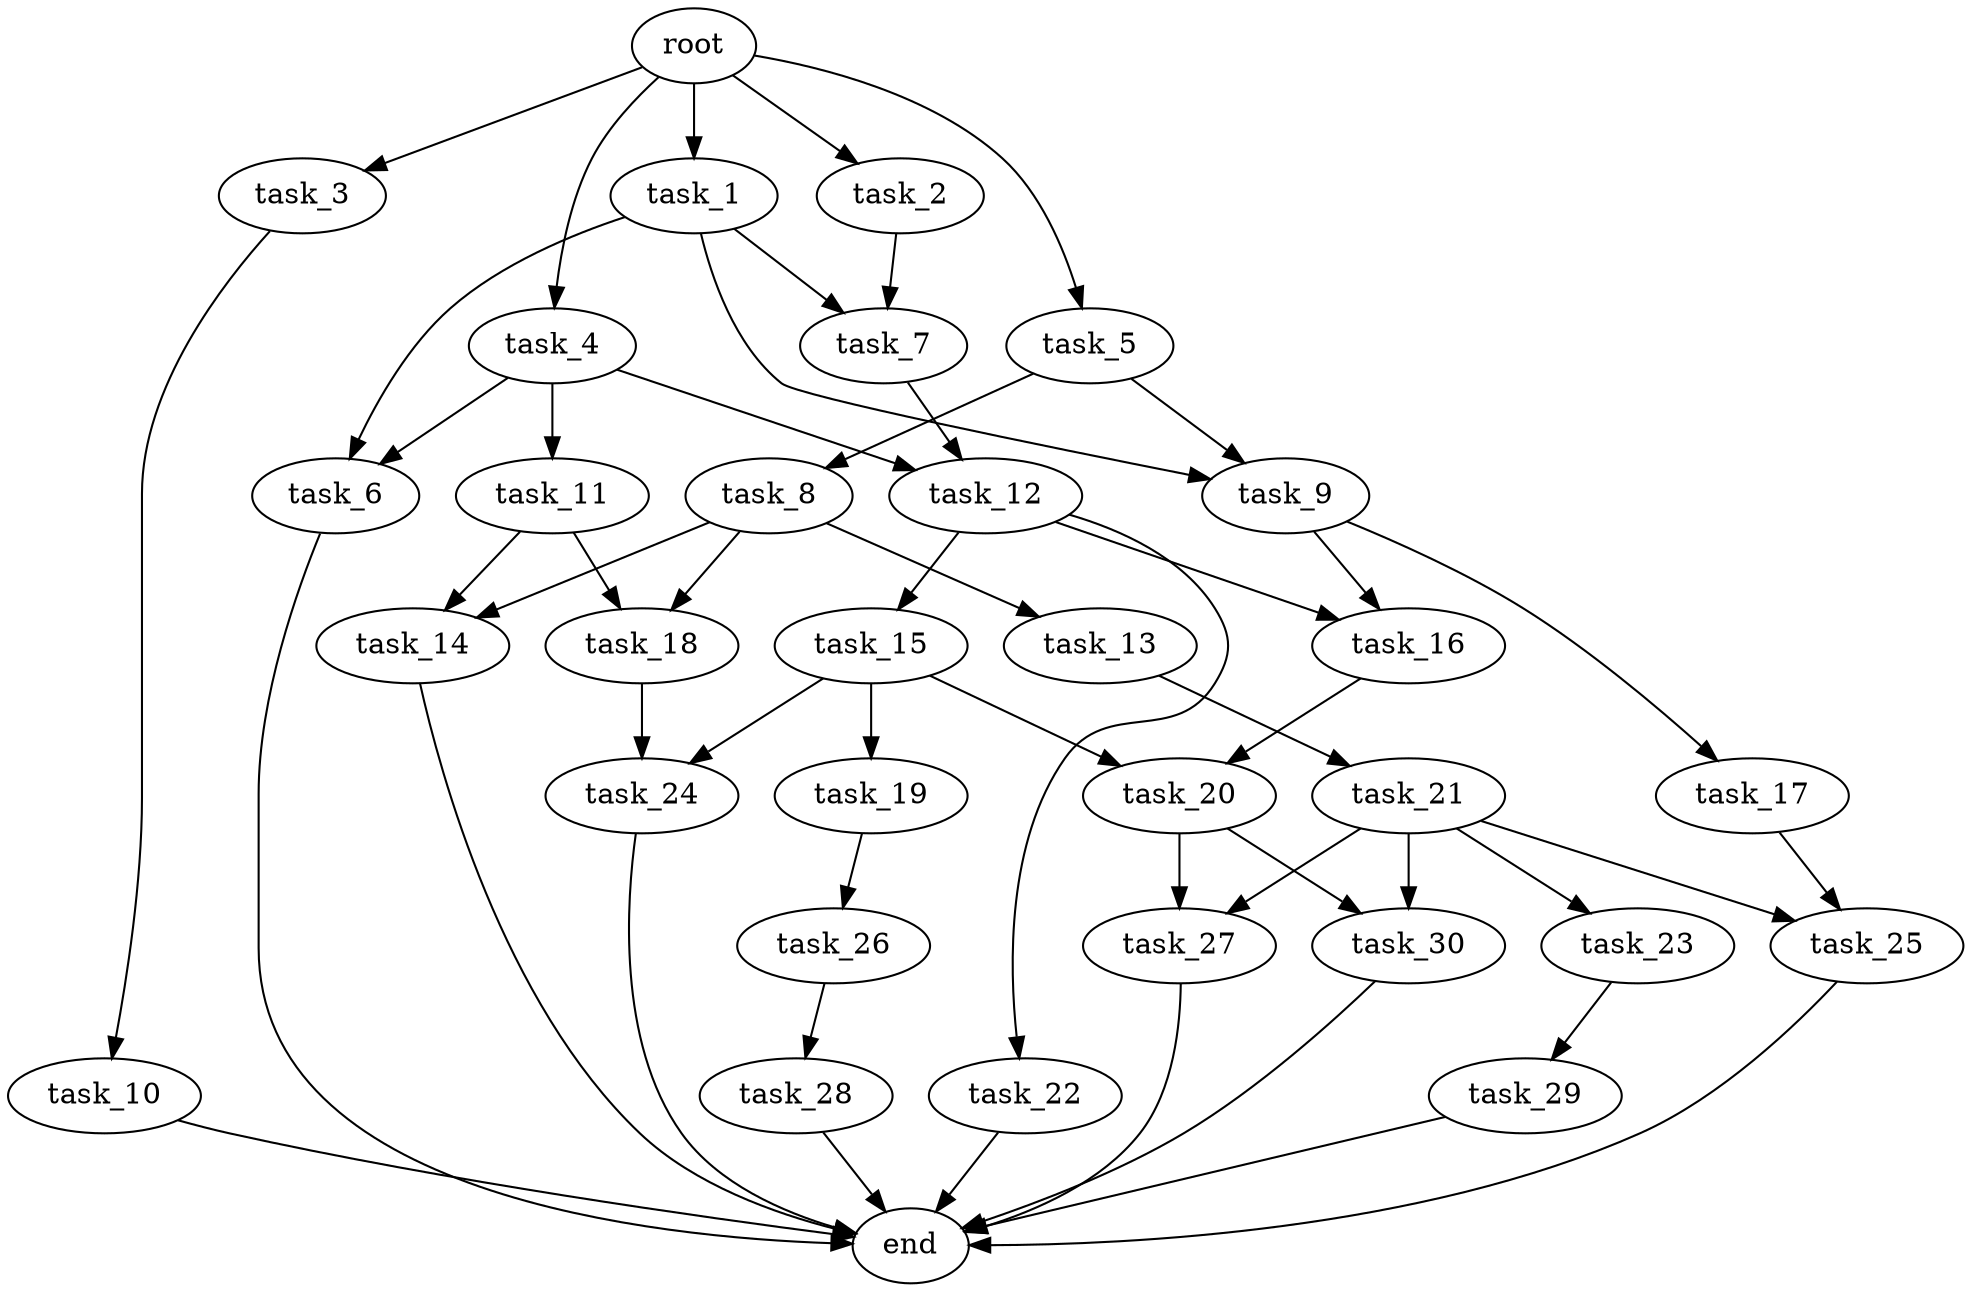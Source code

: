 digraph G {
  root [size="0.000000e+00"];
  task_1 [size="6.871031e+08"];
  task_2 [size="9.025684e+08"];
  task_3 [size="2.845653e+09"];
  task_4 [size="8.297818e+09"];
  task_5 [size="9.150175e+09"];
  task_6 [size="3.481604e+09"];
  task_7 [size="9.632913e+09"];
  task_8 [size="2.765802e+09"];
  task_9 [size="6.064028e+09"];
  task_10 [size="1.946057e+09"];
  task_11 [size="9.297209e+09"];
  task_12 [size="5.749492e+09"];
  task_13 [size="2.611814e+09"];
  task_14 [size="4.071939e+09"];
  task_15 [size="1.065543e+09"];
  task_16 [size="7.247873e+08"];
  task_17 [size="2.943224e+09"];
  task_18 [size="9.470208e+09"];
  task_19 [size="8.029619e+09"];
  task_20 [size="9.567137e+09"];
  task_21 [size="8.761254e+09"];
  task_22 [size="8.131660e+09"];
  task_23 [size="5.749364e+09"];
  task_24 [size="6.942224e+09"];
  task_25 [size="9.660589e+09"];
  task_26 [size="5.632123e+09"];
  task_27 [size="7.699902e+09"];
  task_28 [size="7.574975e+09"];
  task_29 [size="9.612426e+09"];
  task_30 [size="4.589025e+09"];
  end [size="0.000000e+00"];

  root -> task_1 [size="1.000000e-12"];
  root -> task_2 [size="1.000000e-12"];
  root -> task_3 [size="1.000000e-12"];
  root -> task_4 [size="1.000000e-12"];
  root -> task_5 [size="1.000000e-12"];
  task_1 -> task_6 [size="1.740802e+08"];
  task_1 -> task_7 [size="4.816457e+08"];
  task_1 -> task_9 [size="3.032014e+08"];
  task_2 -> task_7 [size="4.816457e+08"];
  task_3 -> task_10 [size="1.946057e+08"];
  task_4 -> task_6 [size="1.740802e+08"];
  task_4 -> task_11 [size="9.297209e+08"];
  task_4 -> task_12 [size="2.874746e+08"];
  task_5 -> task_8 [size="2.765802e+08"];
  task_5 -> task_9 [size="3.032014e+08"];
  task_6 -> end [size="1.000000e-12"];
  task_7 -> task_12 [size="2.874746e+08"];
  task_8 -> task_13 [size="2.611814e+08"];
  task_8 -> task_14 [size="2.035970e+08"];
  task_8 -> task_18 [size="4.735104e+08"];
  task_9 -> task_16 [size="3.623937e+07"];
  task_9 -> task_17 [size="2.943224e+08"];
  task_10 -> end [size="1.000000e-12"];
  task_11 -> task_14 [size="2.035970e+08"];
  task_11 -> task_18 [size="4.735104e+08"];
  task_12 -> task_15 [size="1.065543e+08"];
  task_12 -> task_16 [size="3.623937e+07"];
  task_12 -> task_22 [size="8.131660e+08"];
  task_13 -> task_21 [size="8.761254e+08"];
  task_14 -> end [size="1.000000e-12"];
  task_15 -> task_19 [size="8.029619e+08"];
  task_15 -> task_20 [size="4.783568e+08"];
  task_15 -> task_24 [size="3.471112e+08"];
  task_16 -> task_20 [size="4.783568e+08"];
  task_17 -> task_25 [size="4.830294e+08"];
  task_18 -> task_24 [size="3.471112e+08"];
  task_19 -> task_26 [size="5.632123e+08"];
  task_20 -> task_27 [size="3.849951e+08"];
  task_20 -> task_30 [size="2.294513e+08"];
  task_21 -> task_23 [size="5.749364e+08"];
  task_21 -> task_25 [size="4.830294e+08"];
  task_21 -> task_27 [size="3.849951e+08"];
  task_21 -> task_30 [size="2.294513e+08"];
  task_22 -> end [size="1.000000e-12"];
  task_23 -> task_29 [size="9.612426e+08"];
  task_24 -> end [size="1.000000e-12"];
  task_25 -> end [size="1.000000e-12"];
  task_26 -> task_28 [size="7.574975e+08"];
  task_27 -> end [size="1.000000e-12"];
  task_28 -> end [size="1.000000e-12"];
  task_29 -> end [size="1.000000e-12"];
  task_30 -> end [size="1.000000e-12"];
}
